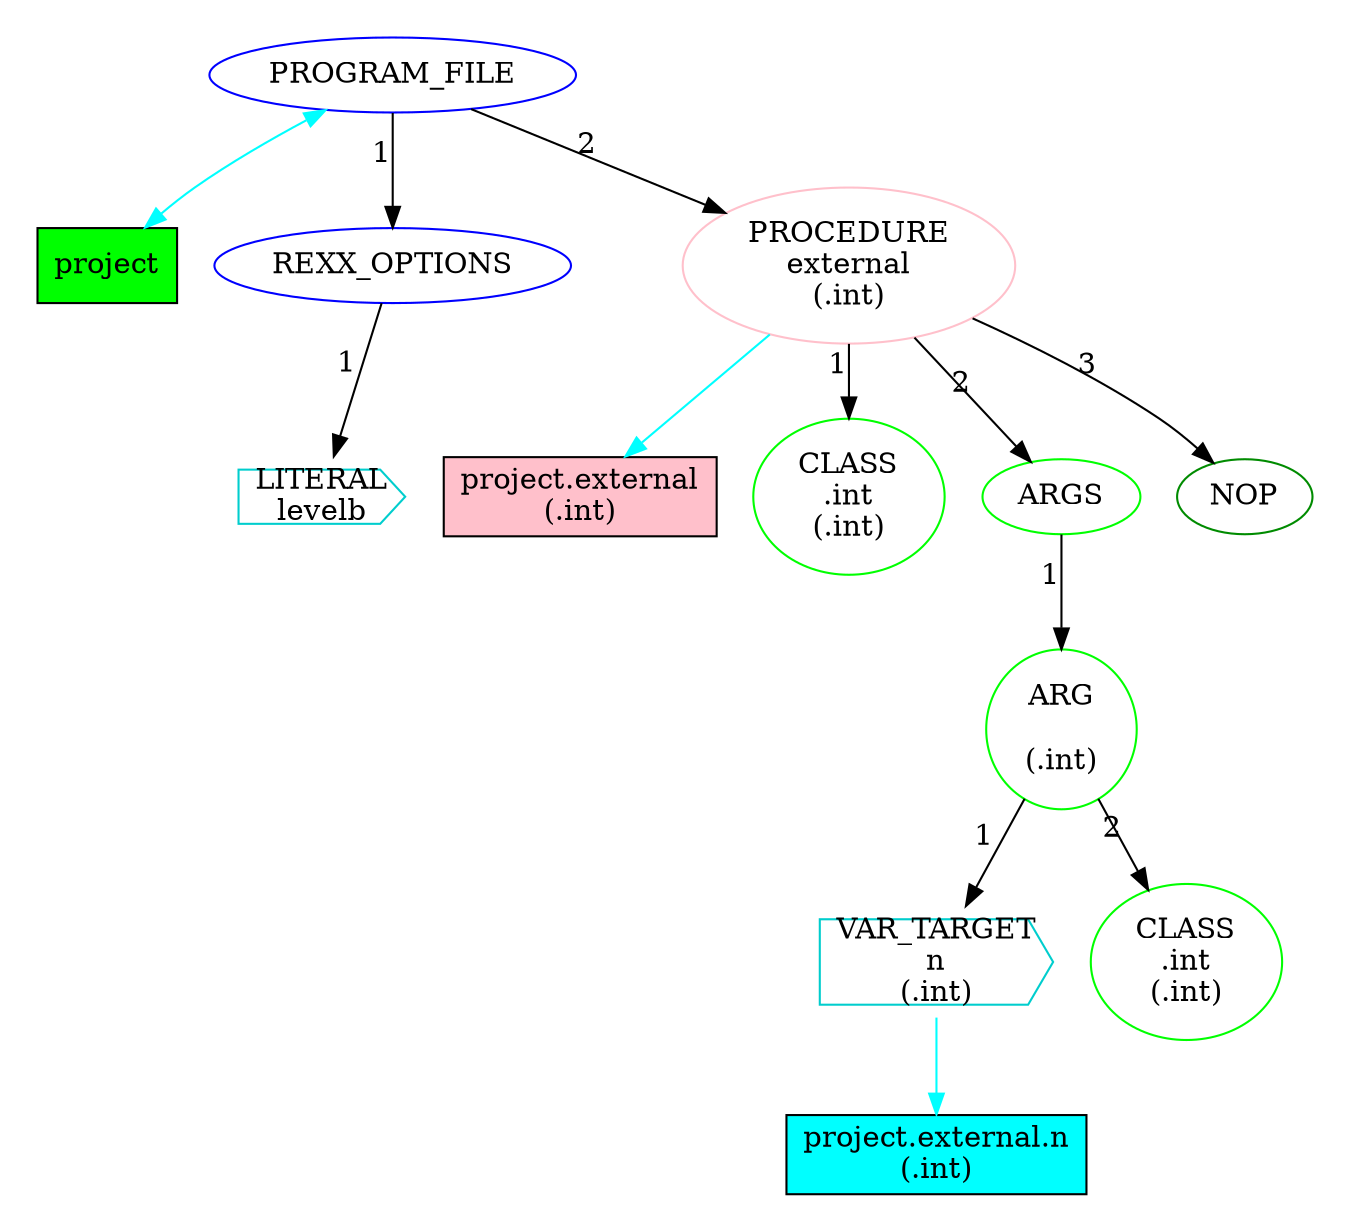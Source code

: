 digraph REXXAST { pad=0.25
subgraph scope_10 {
n10[ordering="out" label="PROGRAM_FILE" color=blue]
n10 -> "s10_project" [color=cyan dir="both"]
subgraph scope_2 {
n2[ordering="out" label="REXX_OPTIONS" color=blue]
n10 -> n2 [xlabel="1"]
subgraph scope_1 {
n1[ordering="out" label="LITERAL\nlevelb" color=cyan3 shape=cds]
n2 -> n1 [xlabel="1"]
"s10_external"[style=filled fillcolor=pink shape=box label="project.external\n(.int)\n"]
}
}
subgraph scope_4 {
n4[ordering="out" label="PROCEDURE\nexternal
(.int)" color=pink]
n10 -> n4 [xlabel="2"]
n4 -> "s10_external" [color=cyan dir="forward"]
subgraph scope_3 {
n3[ordering="out" label="CLASS\n.int
(.int)" color=green]
n4 -> n3 [xlabel="1"]
"s4_n"[style=filled fillcolor=cyan shape=box label="project.external.n\n(.int)\n"]
}
subgraph scope_9 {
n9[ordering="out" label="ARGS\n" color=green]
n4 -> n9 [xlabel="2"]
subgraph scope_8 {
n8[ordering="out" label="ARG\n
(.int)" color=green]
n9 -> n8 [xlabel="1"]
subgraph scope_6 {
n6[ordering="out" label="VAR_TARGET\nn
(.int)" color=cyan3 shape=cds]
n8 -> n6 [xlabel="1"]
n6 -> "s4_n" [color=cyan dir="forward"]
}
subgraph scope_7 {
n7[ordering="out" label="CLASS\n.int
(.int)" color=green]
n8 -> n7 [xlabel="2"]
}
}
}
subgraph scope_11 {
n11[ordering="out" label="NOP" color=green4]
n4 -> n11 [xlabel="3"]
}
}
"s10_project"[style=filled fillcolor=green shape=box label="project"]
}

}
